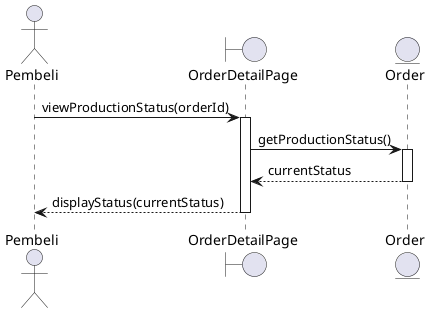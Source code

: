 @startuml
skinparam backgroundColor transparent
actor Pembeli
boundary OrderDetailPage
entity Order

Pembeli -> OrderDetailPage : viewProductionStatus(orderId)
activate OrderDetailPage
OrderDetailPage -> Order : getProductionStatus()
activate Order
Order --> OrderDetailPage : currentStatus
deactivate Order
OrderDetailPage --> Pembeli : displayStatus(currentStatus)
deactivate OrderDetailPage
@enduml
